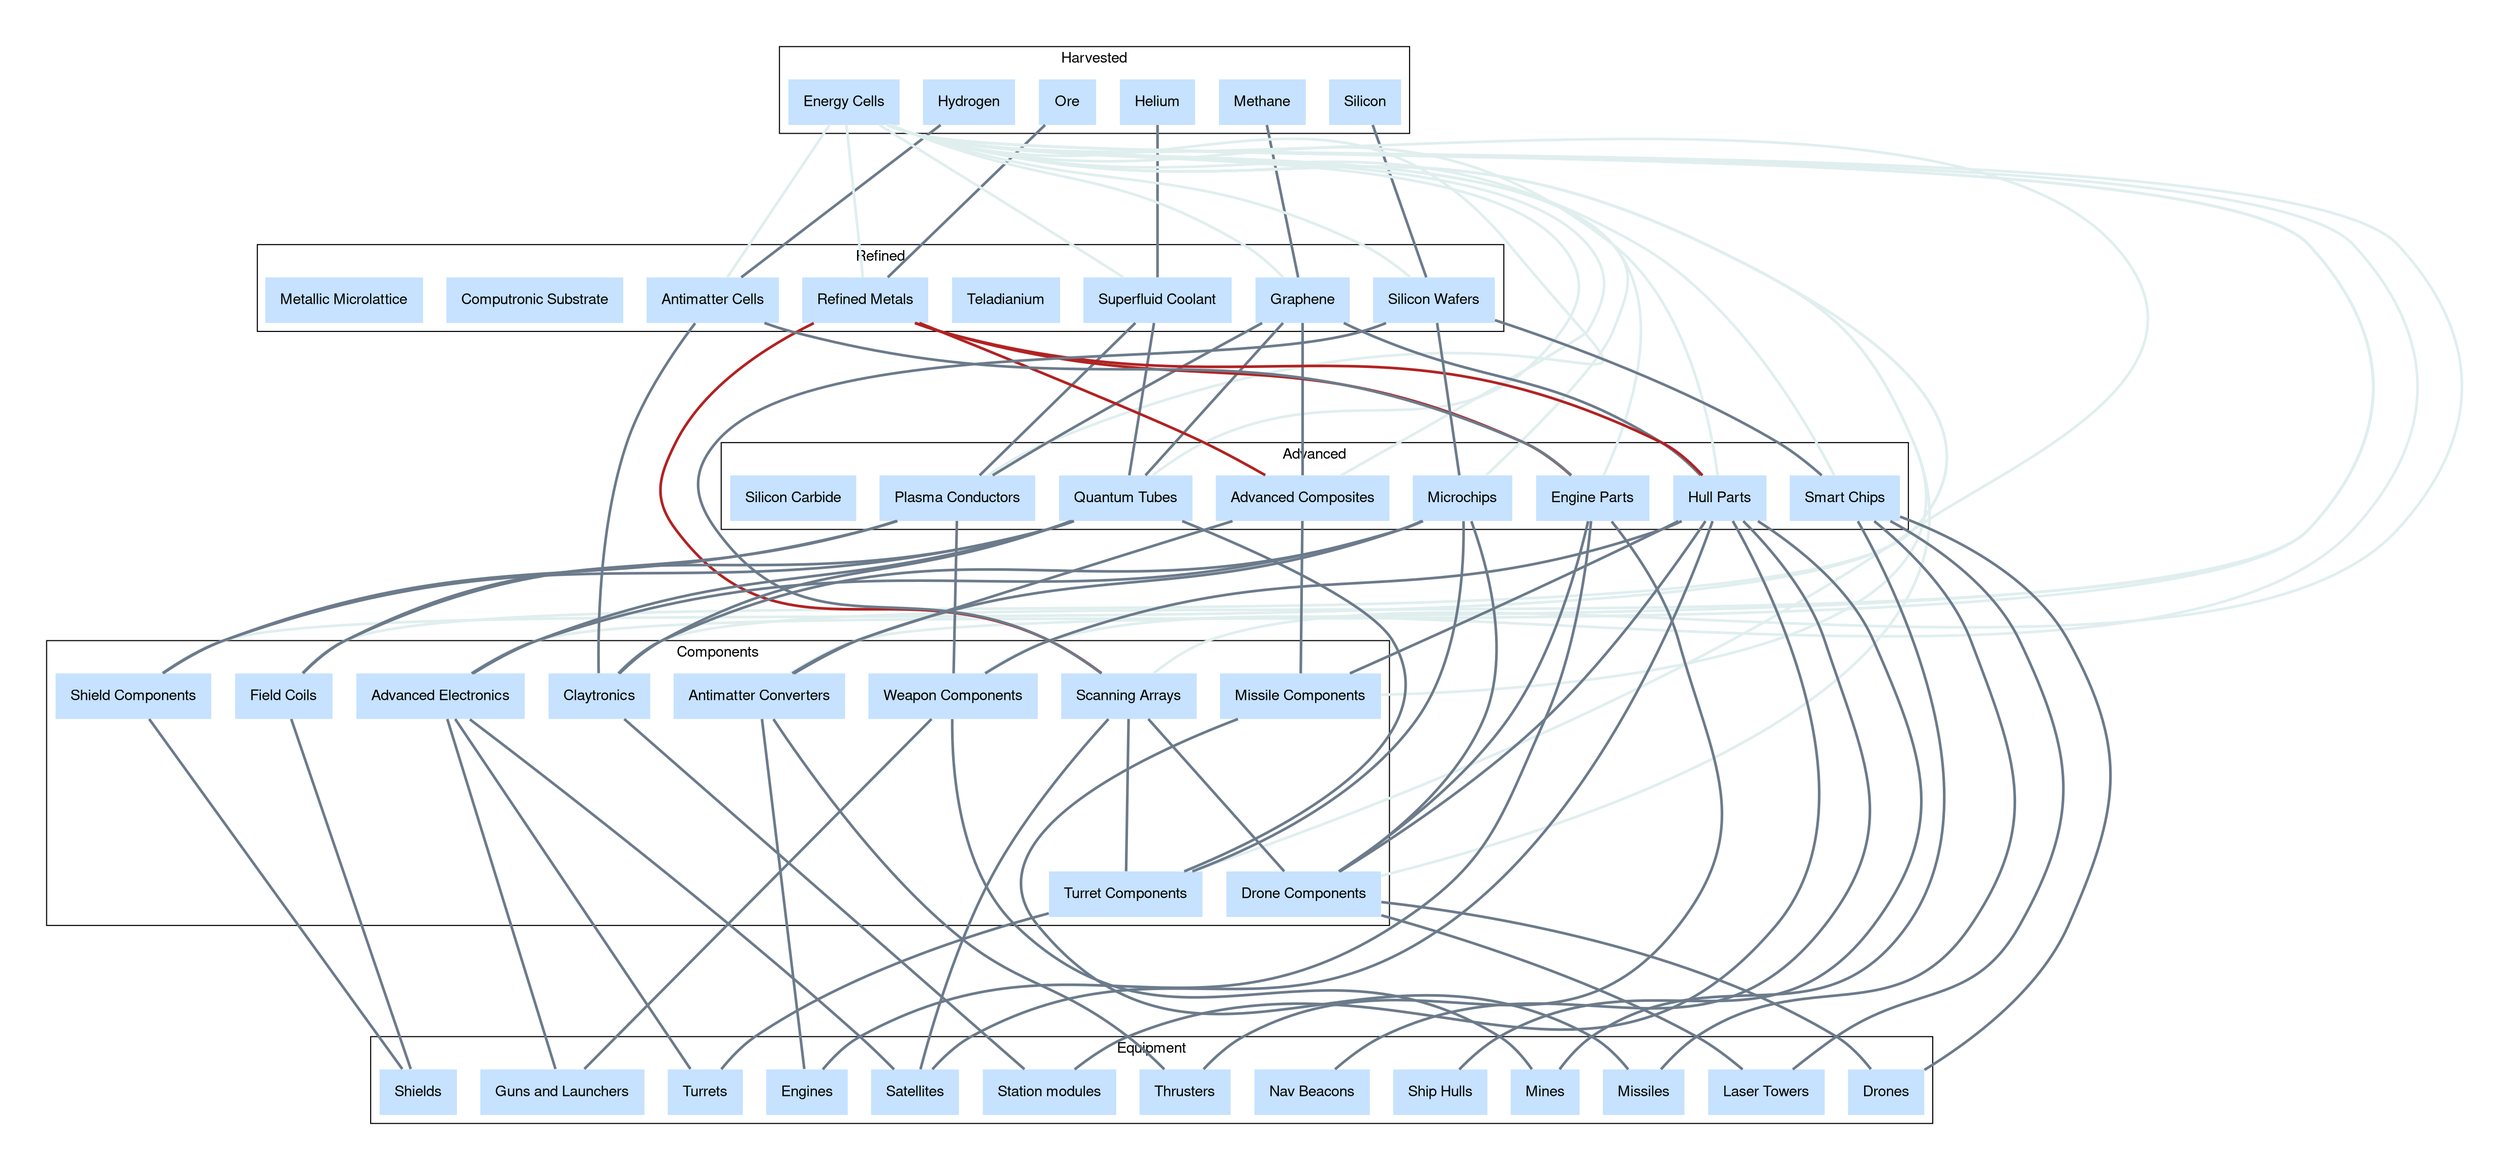 graph "X4 Economy" {
	compound=true fontname="Helvetica,Arial,sans-serif"
	graph [nodesep=0.3 pad=0.5 ranksep=2]
	node [color=slategray1 fontname="Helvetica,Arial,sans-serif" margin=0.2 penwidth=0 shape=record style=filled]
	edge [fontname="Helvetica,Arial,sans-serif" penwidth=2.5]
	subgraph 0 {
		cluster=true label=Harvested
		Helium [colour=lightsteelblue2 shape=box]
		Methane [colour=lightsteelblue2 shape=box]
		Ore [colour=lightsteelblue2 shape=box]
		Hydrogen [colour=lightsteelblue2 shape=box]
		Silicon [colour=lightsteelblue2 shape=box]
		"Energy Cells" [colour=lightsteelblue2 shape=box]
	}
	subgraph 3 {
		cluster=true label=Refined
		"Superfluid Coolant" [colour=lightsteelblue2 shape=box]
		Graphene [colour=lightsteelblue2 shape=box]
		"Refined Metals" [colour=lightsteelblue2 shape=box]
		Teladianium [colour=lightsteelblue2 shape=box]
		"Antimatter Cells" [colour=lightsteelblue2 shape=box]
		"Silicon Wafers" [colour=lightsteelblue2 shape=box]
		"Computronic Substrate" [colour=lightsteelblue2 shape=box]
		"Metallic Microlattice" [colour=lightsteelblue2 shape=box]
	}
	subgraph 4 {
		cluster=true label=Advanced
		"Plasma Conductors" [colour=lightsteelblue2 shape=box]
		"Quantum Tubes" [colour=lightsteelblue2 shape=box]
		"Advanced Composites" [colour=lightsteelblue2 shape=box]
		"Hull Parts" [colour=lightsteelblue2 shape=box]
		"Engine Parts" [colour=lightsteelblue2 shape=box]
		Microchips [colour=lightsteelblue2 shape=box]
		"Smart Chips" [colour=lightsteelblue2 shape=box]
		"Silicon Carbide" [colour=lightsteelblue2 shape=box]
	}
	subgraph 5 {
		cluster=true label=Components
		"Drone Components" [colour=lightsteelblue2 shape=box]
		"Turret Components" [colour=lightsteelblue2 shape=box]
		"Missile Components" [colour=lightsteelblue2 shape=box]
		"Field Coils" [colour=lightsteelblue2 shape=box]
		"Shield Components" [colour=lightsteelblue2 shape=box]
		"Antimatter Converters" [colour=lightsteelblue2 shape=box]
		"Weapon Components" [colour=lightsteelblue2 shape=box]
		"Scanning Arrays" [colour=orange1 shape=box]
		Claytronics [colour=lightsteelblue2 shape=box]
		"Advanced Electronics" [colour=lightsteelblue2 shape=box]
	}
	subgraph 6 {
		cluster=true label=Equipment
		"Ship Hulls" [colour=lightsteelblue2 shape=box]
		"Nav Beacons" [colour=lightsteelblue2 shape=box]
		Missiles [colour=lightsteelblue2 shape=box]
		"Station modules" [colour=hotpink1 shape=box]
		Engines [colour=hotpink1 shape=box]
		Thrusters [colour=hotpink1 shape=box]
		Mines [colour=lightsteelblue2 shape=box]
		Drones [colour=lightsteelblue2 shape=box]
		"Laser Towers" [colour=lightsteelblue2 shape=box]
		Shields [colour=hotpink1 shape=box]
		Turrets [colour=hotpink1 shape=box]
		"Guns and Launchers" [colour=hotpink1 shape=box]
		Satellites [colour=lightsteelblue2 shape=box]
	}
	"Energy Cells" -- "Superfluid Coolant" [color=azure2 constraint=false]
	Helium -- "Superfluid Coolant" [color=slategray4 constraint=true]
	"Energy Cells" -- Graphene [color=azure2 constraint=false]
	Methane -- Graphene [color=slategray4 constraint=true]
	"Energy Cells" -- "Refined Metals" [color=azure2 constraint=false]
	Ore -- "Refined Metals" [color=slategray4 constraint=true]
	"Energy Cells" -- "Antimatter Cells" [color=azure2 constraint=false]
	Hydrogen -- "Antimatter Cells" [color=slategray4 constraint=true]
	"Energy Cells" -- "Silicon Wafers" [color=azure2 constraint=false]
	Silicon -- "Silicon Wafers" [color=slategray4 constraint=true]
	"Energy Cells" -- "Plasma Conductors" [color=azure2 constraint=false]
	Graphene -- "Plasma Conductors" [color=slategray4 constraint=true]
	"Superfluid Coolant" -- "Plasma Conductors" [color=slategray4 constraint=true]
	"Energy Cells" -- "Quantum Tubes" [color=azure2 constraint=false]
	Graphene -- "Quantum Tubes" [color=slategray4 constraint=true]
	"Superfluid Coolant" -- "Quantum Tubes" [color=slategray4 constraint=true]
	"Energy Cells" -- "Advanced Composites" [color=azure2 constraint=false]
	Graphene -- "Advanced Composites" [color=slategray4 constraint=true]
	"Refined Metals" -- "Advanced Composites" [color=firebrick constraint=true]
	"Energy Cells" -- "Hull Parts" [color=azure2 constraint=false]
	Graphene -- "Hull Parts" [color=slategray4 constraint=true]
	"Refined Metals" -- "Hull Parts" [color=firebrick constraint=true]
	"Antimatter Cells" -- "Engine Parts" [color=slategray4 constraint=true]
	"Energy Cells" -- "Engine Parts" [color=azure2 constraint=false]
	"Refined Metals" -- "Engine Parts" [color=firebrick constraint=true]
	"Energy Cells" -- Microchips [color=azure2 constraint=false]
	"Silicon Wafers" -- Microchips [color=slategray4 constraint=true]
	"Energy Cells" -- "Smart Chips" [color=azure2 constraint=false]
	"Silicon Wafers" -- "Smart Chips" [color=slategray4 constraint=true]
	"Energy Cells" -- "Drone Components" [color=azure2 constraint=false]
	"Engine Parts" -- "Drone Components" [color=slategray4 constraint=true]
	"Hull Parts" -- "Drone Components" [color=slategray4 constraint=true]
	Microchips -- "Drone Components" [color=slategray4 constraint=true]
	"Scanning Arrays" -- "Drone Components" [color=slategray4 constraint=true]
	"Energy Cells" -- "Turret Components" [color=azure2 constraint=false]
	Microchips -- "Turret Components" [color=slategray4 constraint=true]
	"Quantum Tubes" -- "Turret Components" [color=slategray4 constraint=true]
	"Scanning Arrays" -- "Turret Components" [color=slategray4 constraint=true]
	"Advanced Composites" -- "Missile Components" [color=slategray4 constraint=true]
	"Energy Cells" -- "Missile Components" [color=azure2 constraint=false]
	"Hull Parts" -- "Missile Components" [color=slategray4 constraint=true]
	"Energy Cells" -- "Field Coils" [color=azure2 constraint=false]
	"Plasma Conductors" -- "Field Coils" [color=slategray4 constraint=true]
	"Quantum Tubes" -- "Field Coils" [color=slategray4 constraint=true]
	"Energy Cells" -- "Shield Components" [color=azure2 constraint=false]
	"Plasma Conductors" -- "Shield Components" [color=slategray4 constraint=true]
	"Quantum Tubes" -- "Shield Components" [color=slategray4 constraint=true]
	"Advanced Composites" -- "Antimatter Converters" [color=slategray4 constraint=true]
	"Energy Cells" -- "Antimatter Converters" [color=azure2 constraint=false]
	Microchips -- "Antimatter Converters" [color=slategray4 constraint=true]
	"Energy Cells" -- "Weapon Components" [color=azure2 constraint=false]
	"Hull Parts" -- "Weapon Components" [color=slategray4 constraint=true]
	"Plasma Conductors" -- "Weapon Components" [color=slategray4 constraint=true]
	"Energy Cells" -- "Scanning Arrays" [color=azure2 constraint=false]
	"Refined Metals" -- "Scanning Arrays" [color=firebrick constraint=true]
	"Silicon Wafers" -- "Scanning Arrays" [color=slategray4 constraint=true]
	"Antimatter Cells" -- Claytronics [color=slategray4 constraint=true]
	"Energy Cells" -- Claytronics [color=azure2 constraint=false]
	Microchips -- Claytronics [color=slategray4 constraint=true]
	"Quantum Tubes" -- Claytronics [color=slategray4 constraint=true]
	"Energy Cells" -- "Advanced Electronics" [color=azure2 constraint=false]
	Microchips -- "Advanced Electronics" [color=slategray4 constraint=true]
	"Quantum Tubes" -- "Advanced Electronics" [color=slategray4 constraint=true]
	"Hull Parts" -- "Ship Hulls" [color=slategray4 constraint=true]
	"Hull Parts" -- "Nav Beacons" [color=slategray4 constraint=true]
	"Missile Components" -- Missiles [color=slategray4 constraint=true]
	"Smart Chips" -- Missiles [color=slategray4 constraint=true]
	"Hull Parts" -- "Station modules" [color=slategray4 constraint=true]
	Claytronics -- "Station modules" [color=slategray4 constraint=true]
	"Antimatter Converters" -- Engines [color=slategray4 constraint=true]
	"Engine Parts" -- Engines [color=slategray4 constraint=true]
	"Antimatter Converters" -- Thrusters [color=slategray4 constraint=true]
	"Engine Parts" -- Thrusters [color=slategray4 constraint=true]
	"Weapon Components" -- Mines [color=slategray4 constraint=true]
	"Smart Chips" -- Mines [color=slategray4 constraint=true]
	"Drone Components" -- Drones [color=slategray4 constraint=true]
	"Smart Chips" -- Drones [color=slategray4 constraint=true]
	"Drone Components" -- "Laser Towers" [color=slategray4 constraint=true]
	"Smart Chips" -- "Laser Towers" [color=slategray4 constraint=true]
	"Field Coils" -- Shields [color=slategray4 constraint=true]
	"Shield Components" -- Shields [color=slategray4 constraint=true]
	"Turret Components" -- Turrets [color=slategray4 constraint=true]
	"Advanced Electronics" -- Turrets [color=slategray4 constraint=true]
	"Advanced Electronics" -- "Guns and Launchers" [color=slategray4 constraint=true]
	"Weapon Components" -- "Guns and Launchers" [color=slategray4 constraint=true]
	"Scanning Arrays" -- Satellites [color=slategray4 constraint=true]
	"Advanced Electronics" -- Satellites [color=slategray4 constraint=true]
	"Hull Parts" -- Satellites [color=slategray4 constraint=true]
}
